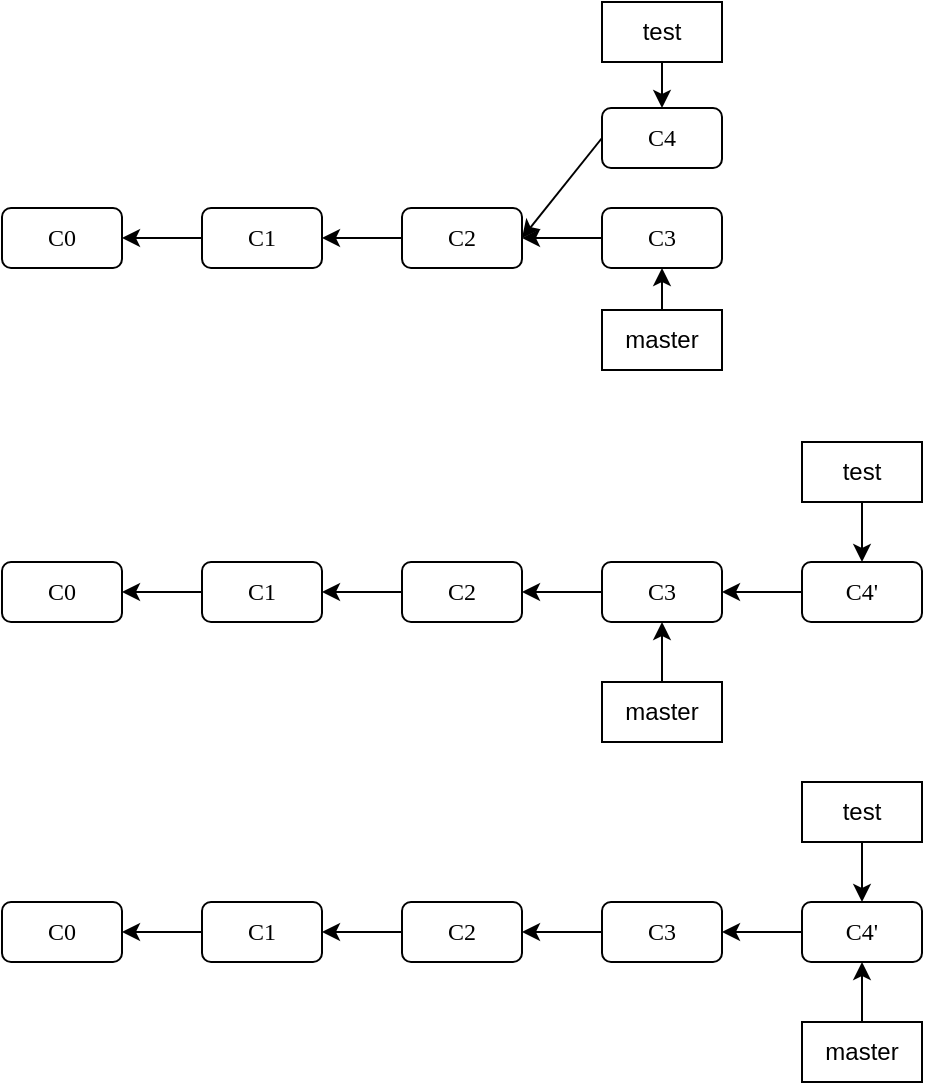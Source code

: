 <mxfile version="12.2.4" pages="1"><diagram id="3xrlNpryYTcrnbvy9Al4" name="Page-1"><mxGraphModel dx="227" dy="463" grid="1" gridSize="10" guides="1" tooltips="1" connect="1" arrows="1" fold="1" page="1" pageScale="1" pageWidth="850" pageHeight="1100" math="0" shadow="0"><root><mxCell id="0"/><mxCell id="1" parent="0"/><mxCell id="2" value="&lt;font face=&quot;Times New Roman&quot;&gt;C0&lt;/font&gt;" style="rounded=1;whiteSpace=wrap;html=1;" parent="1" vertex="1"><mxGeometry x="100" y="133" width="60" height="30" as="geometry"/></mxCell><mxCell id="6" style="edgeStyle=orthogonalEdgeStyle;rounded=0;orthogonalLoop=1;jettySize=auto;html=1;exitX=0;exitY=0.5;exitDx=0;exitDy=0;entryX=1;entryY=0.5;entryDx=0;entryDy=0;" parent="1" source="3" target="2" edge="1"><mxGeometry relative="1" as="geometry"/></mxCell><mxCell id="3" value="&lt;span style=&quot;font-family: &amp;#34;times new roman&amp;#34;&quot;&gt;C1&lt;/span&gt;" style="rounded=1;whiteSpace=wrap;html=1;" parent="1" vertex="1"><mxGeometry x="200" y="133" width="60" height="30" as="geometry"/></mxCell><mxCell id="7" style="edgeStyle=orthogonalEdgeStyle;rounded=0;orthogonalLoop=1;jettySize=auto;html=1;exitX=0;exitY=0.5;exitDx=0;exitDy=0;entryX=1;entryY=0.5;entryDx=0;entryDy=0;" parent="1" source="4" target="3" edge="1"><mxGeometry relative="1" as="geometry"/></mxCell><mxCell id="4" value="&lt;span style=&quot;font-family: &amp;#34;times new roman&amp;#34;&quot;&gt;C2&lt;/span&gt;" style="rounded=1;whiteSpace=wrap;html=1;" parent="1" vertex="1"><mxGeometry x="300" y="133" width="60" height="30" as="geometry"/></mxCell><mxCell id="8" style="edgeStyle=orthogonalEdgeStyle;rounded=0;orthogonalLoop=1;jettySize=auto;html=1;exitX=0;exitY=0.5;exitDx=0;exitDy=0;entryX=1;entryY=0.5;entryDx=0;entryDy=0;" parent="1" source="5" target="4" edge="1"><mxGeometry relative="1" as="geometry"/></mxCell><mxCell id="5" value="&lt;span style=&quot;font-family: &amp;#34;times new roman&amp;#34;&quot;&gt;C3&lt;/span&gt;" style="rounded=1;whiteSpace=wrap;html=1;" parent="1" vertex="1"><mxGeometry x="400" y="133" width="60" height="30" as="geometry"/></mxCell><mxCell id="10" style="edgeStyle=orthogonalEdgeStyle;rounded=0;orthogonalLoop=1;jettySize=auto;html=1;exitX=0.5;exitY=0;exitDx=0;exitDy=0;entryX=0.5;entryY=1;entryDx=0;entryDy=0;" parent="1" source="9" target="5" edge="1"><mxGeometry relative="1" as="geometry"/></mxCell><mxCell id="9" value="master" style="rounded=0;whiteSpace=wrap;html=1;" parent="1" vertex="1"><mxGeometry x="400" y="184" width="60" height="30" as="geometry"/></mxCell><mxCell id="12" style="rounded=0;orthogonalLoop=1;jettySize=auto;html=1;exitX=0;exitY=0.5;exitDx=0;exitDy=0;entryX=1;entryY=0.5;entryDx=0;entryDy=0;" parent="1" source="11" target="4" edge="1"><mxGeometry relative="1" as="geometry"/></mxCell><mxCell id="11" value="&lt;span style=&quot;font-family: &amp;#34;times new roman&amp;#34;&quot;&gt;C4&lt;/span&gt;" style="rounded=1;whiteSpace=wrap;html=1;" parent="1" vertex="1"><mxGeometry x="400" y="83" width="60" height="30" as="geometry"/></mxCell><mxCell id="13" value="&lt;font face=&quot;Times New Roman&quot;&gt;C0&lt;/font&gt;" style="rounded=1;whiteSpace=wrap;html=1;" parent="1" vertex="1"><mxGeometry x="100" y="310" width="60" height="30" as="geometry"/></mxCell><mxCell id="14" style="edgeStyle=orthogonalEdgeStyle;rounded=0;orthogonalLoop=1;jettySize=auto;html=1;exitX=0;exitY=0.5;exitDx=0;exitDy=0;entryX=1;entryY=0.5;entryDx=0;entryDy=0;" parent="1" source="15" target="13" edge="1"><mxGeometry relative="1" as="geometry"/></mxCell><mxCell id="15" value="&lt;span style=&quot;font-family: &amp;#34;times new roman&amp;#34;&quot;&gt;C1&lt;/span&gt;" style="rounded=1;whiteSpace=wrap;html=1;" parent="1" vertex="1"><mxGeometry x="200" y="310" width="60" height="30" as="geometry"/></mxCell><mxCell id="16" style="edgeStyle=orthogonalEdgeStyle;rounded=0;orthogonalLoop=1;jettySize=auto;html=1;exitX=0;exitY=0.5;exitDx=0;exitDy=0;entryX=1;entryY=0.5;entryDx=0;entryDy=0;" parent="1" source="17" target="15" edge="1"><mxGeometry relative="1" as="geometry"/></mxCell><mxCell id="17" value="&lt;span style=&quot;font-family: &amp;#34;times new roman&amp;#34;&quot;&gt;C2&lt;/span&gt;" style="rounded=1;whiteSpace=wrap;html=1;" parent="1" vertex="1"><mxGeometry x="300" y="310" width="60" height="30" as="geometry"/></mxCell><mxCell id="18" style="edgeStyle=orthogonalEdgeStyle;rounded=0;orthogonalLoop=1;jettySize=auto;html=1;exitX=0;exitY=0.5;exitDx=0;exitDy=0;entryX=1;entryY=0.5;entryDx=0;entryDy=0;" parent="1" source="19" target="17" edge="1"><mxGeometry relative="1" as="geometry"/></mxCell><mxCell id="19" value="&lt;span style=&quot;font-family: &amp;#34;times new roman&amp;#34;&quot;&gt;C3&lt;/span&gt;" style="rounded=1;whiteSpace=wrap;html=1;" parent="1" vertex="1"><mxGeometry x="400" y="310" width="60" height="30" as="geometry"/></mxCell><mxCell id="20" style="edgeStyle=orthogonalEdgeStyle;rounded=0;orthogonalLoop=1;jettySize=auto;html=1;exitX=0.5;exitY=0;exitDx=0;exitDy=0;entryX=0.5;entryY=1;entryDx=0;entryDy=0;" parent="1" source="21" target="19" edge="1"><mxGeometry relative="1" as="geometry"/></mxCell><mxCell id="21" value="master" style="rounded=0;whiteSpace=wrap;html=1;" parent="1" vertex="1"><mxGeometry x="400" y="370" width="60" height="30" as="geometry"/></mxCell><mxCell id="22" style="rounded=0;orthogonalLoop=1;jettySize=auto;html=1;entryX=1;entryY=0.5;entryDx=0;entryDy=0;exitX=0;exitY=0.5;exitDx=0;exitDy=0;" parent="1" source="23" target="19" edge="1"><mxGeometry relative="1" as="geometry"><mxPoint x="530" y="315" as="sourcePoint"/></mxGeometry></mxCell><mxCell id="23" value="&lt;span style=&quot;font-family: &amp;#34;times new roman&amp;#34;&quot;&gt;C4'&lt;/span&gt;" style="rounded=1;whiteSpace=wrap;html=1;" parent="1" vertex="1"><mxGeometry x="500" y="310" width="60" height="30" as="geometry"/></mxCell><mxCell id="25" style="edgeStyle=none;rounded=0;orthogonalLoop=1;jettySize=auto;html=1;exitX=0.5;exitY=1;exitDx=0;exitDy=0;entryX=0.5;entryY=0;entryDx=0;entryDy=0;" parent="1" source="24" target="11" edge="1"><mxGeometry relative="1" as="geometry"/></mxCell><mxCell id="24" value="test" style="rounded=0;whiteSpace=wrap;html=1;" parent="1" vertex="1"><mxGeometry x="400" y="30" width="60" height="30" as="geometry"/></mxCell><mxCell id="26" style="edgeStyle=none;rounded=0;orthogonalLoop=1;jettySize=auto;html=1;exitX=0.5;exitY=1;exitDx=0;exitDy=0;" parent="1" source="27" edge="1"><mxGeometry relative="1" as="geometry"><mxPoint x="530" y="310" as="targetPoint"/></mxGeometry></mxCell><mxCell id="27" value="test" style="rounded=0;whiteSpace=wrap;html=1;" parent="1" vertex="1"><mxGeometry x="500" y="250" width="60" height="30" as="geometry"/></mxCell><mxCell id="28" value="&lt;font face=&quot;Times New Roman&quot;&gt;C0&lt;/font&gt;" style="rounded=1;whiteSpace=wrap;html=1;" parent="1" vertex="1"><mxGeometry x="100" y="480" width="60" height="30" as="geometry"/></mxCell><mxCell id="29" style="edgeStyle=orthogonalEdgeStyle;rounded=0;orthogonalLoop=1;jettySize=auto;html=1;exitX=0;exitY=0.5;exitDx=0;exitDy=0;entryX=1;entryY=0.5;entryDx=0;entryDy=0;" parent="1" source="30" target="28" edge="1"><mxGeometry relative="1" as="geometry"/></mxCell><mxCell id="30" value="&lt;span style=&quot;font-family: &amp;#34;times new roman&amp;#34;&quot;&gt;C1&lt;/span&gt;" style="rounded=1;whiteSpace=wrap;html=1;" parent="1" vertex="1"><mxGeometry x="200" y="480" width="60" height="30" as="geometry"/></mxCell><mxCell id="31" style="edgeStyle=orthogonalEdgeStyle;rounded=0;orthogonalLoop=1;jettySize=auto;html=1;exitX=0;exitY=0.5;exitDx=0;exitDy=0;entryX=1;entryY=0.5;entryDx=0;entryDy=0;" parent="1" source="32" target="30" edge="1"><mxGeometry relative="1" as="geometry"/></mxCell><mxCell id="32" value="&lt;span style=&quot;font-family: &amp;#34;times new roman&amp;#34;&quot;&gt;C2&lt;/span&gt;" style="rounded=1;whiteSpace=wrap;html=1;" parent="1" vertex="1"><mxGeometry x="300" y="480" width="60" height="30" as="geometry"/></mxCell><mxCell id="33" style="edgeStyle=orthogonalEdgeStyle;rounded=0;orthogonalLoop=1;jettySize=auto;html=1;exitX=0;exitY=0.5;exitDx=0;exitDy=0;entryX=1;entryY=0.5;entryDx=0;entryDy=0;" parent="1" source="34" target="32" edge="1"><mxGeometry relative="1" as="geometry"/></mxCell><mxCell id="34" value="&lt;span style=&quot;font-family: &amp;#34;times new roman&amp;#34;&quot;&gt;C3&lt;/span&gt;" style="rounded=1;whiteSpace=wrap;html=1;" parent="1" vertex="1"><mxGeometry x="400" y="480" width="60" height="30" as="geometry"/></mxCell><mxCell id="35" style="edgeStyle=orthogonalEdgeStyle;rounded=0;orthogonalLoop=1;jettySize=auto;html=1;exitX=0.5;exitY=0;exitDx=0;exitDy=0;entryX=0.5;entryY=1;entryDx=0;entryDy=0;" parent="1" source="36" target="38" edge="1"><mxGeometry relative="1" as="geometry"/></mxCell><mxCell id="36" value="master" style="rounded=0;whiteSpace=wrap;html=1;" parent="1" vertex="1"><mxGeometry x="500" y="540" width="60" height="30" as="geometry"/></mxCell><mxCell id="37" style="rounded=0;orthogonalLoop=1;jettySize=auto;html=1;entryX=1;entryY=0.5;entryDx=0;entryDy=0;exitX=0;exitY=0.5;exitDx=0;exitDy=0;" parent="1" source="38" target="34" edge="1"><mxGeometry relative="1" as="geometry"><mxPoint x="530" y="485" as="sourcePoint"/></mxGeometry></mxCell><mxCell id="38" value="&lt;span style=&quot;font-family: &amp;#34;times new roman&amp;#34;&quot;&gt;C4'&lt;/span&gt;" style="rounded=1;whiteSpace=wrap;html=1;" parent="1" vertex="1"><mxGeometry x="500" y="480" width="60" height="30" as="geometry"/></mxCell><mxCell id="39" style="edgeStyle=none;rounded=0;orthogonalLoop=1;jettySize=auto;html=1;exitX=0.5;exitY=1;exitDx=0;exitDy=0;" parent="1" source="40" edge="1"><mxGeometry relative="1" as="geometry"><mxPoint x="530" y="480" as="targetPoint"/></mxGeometry></mxCell><mxCell id="40" value="test" style="rounded=0;whiteSpace=wrap;html=1;" parent="1" vertex="1"><mxGeometry x="500" y="420" width="60" height="30" as="geometry"/></mxCell></root></mxGraphModel></diagram></mxfile>